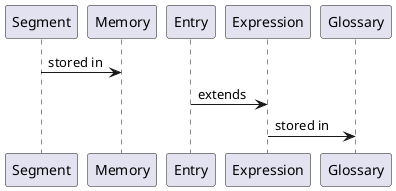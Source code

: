 @startuml OpenCATe
Segment -> Memory :stored in
Entry -> Expression :extends
Expression -> Glossary :stored in
@enduml
